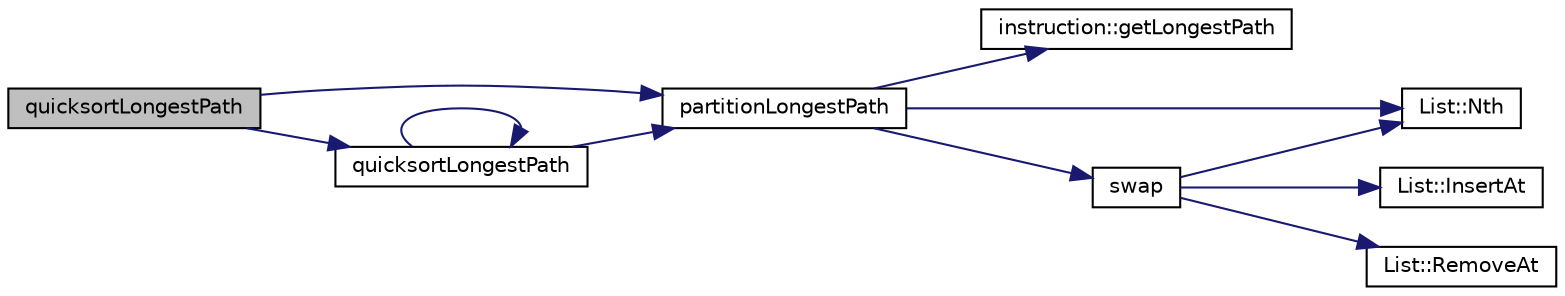 digraph G
{
  edge [fontname="Helvetica",fontsize="10",labelfontname="Helvetica",labelfontsize="10"];
  node [fontname="Helvetica",fontsize="10",shape=record];
  rankdir=LR;
  Node1 [label="quicksortLongestPath",height=0.2,width=0.4,color="black", fillcolor="grey75", style="filled" fontcolor="black"];
  Node1 -> Node2 [color="midnightblue",fontsize="10",style="solid"];
  Node2 [label="partitionLongestPath",height=0.2,width=0.4,color="black", fillcolor="white", style="filled",URL="$binaryTranslator_2quickSort_8cpp.html#ab89021bdedd9cf3069b0abdfa7e5e585"];
  Node2 -> Node3 [color="midnightblue",fontsize="10",style="solid"];
  Node3 [label="instruction::getLongestPath",height=0.2,width=0.4,color="black", fillcolor="white", style="filled",URL="$classinstruction.html#af4d93f837096be4e0dd2fe8951b1114e"];
  Node2 -> Node4 [color="midnightblue",fontsize="10",style="solid"];
  Node4 [label="List::Nth",height=0.2,width=0.4,color="black", fillcolor="white", style="filled",URL="$classList.html#a5eb964816de33c85e1d46658ddf8c6c4"];
  Node2 -> Node5 [color="midnightblue",fontsize="10",style="solid"];
  Node5 [label="swap",height=0.2,width=0.4,color="black", fillcolor="white", style="filled",URL="$binaryTranslator_2quickSort_8cpp.html#a9b60d58c6031a4013f0a26bdd29d78ff"];
  Node5 -> Node6 [color="midnightblue",fontsize="10",style="solid"];
  Node6 [label="List::InsertAt",height=0.2,width=0.4,color="black", fillcolor="white", style="filled",URL="$classList.html#a8d86a82c138b259da6fa0d046aed985b"];
  Node5 -> Node4 [color="midnightblue",fontsize="10",style="solid"];
  Node5 -> Node7 [color="midnightblue",fontsize="10",style="solid"];
  Node7 [label="List::RemoveAt",height=0.2,width=0.4,color="black", fillcolor="white", style="filled",URL="$classList.html#af17f72d263f90d53ea8501b5b1853470"];
  Node1 -> Node8 [color="midnightblue",fontsize="10",style="solid"];
  Node8 [label="quicksortLongestPath",height=0.2,width=0.4,color="black", fillcolor="white", style="filled",URL="$binaryTranslator_2quickSort_8cpp.html#a48781b84ce14fccda05b3081e6d5a196"];
  Node8 -> Node2 [color="midnightblue",fontsize="10",style="solid"];
  Node8 -> Node8 [color="midnightblue",fontsize="10",style="solid"];
}
